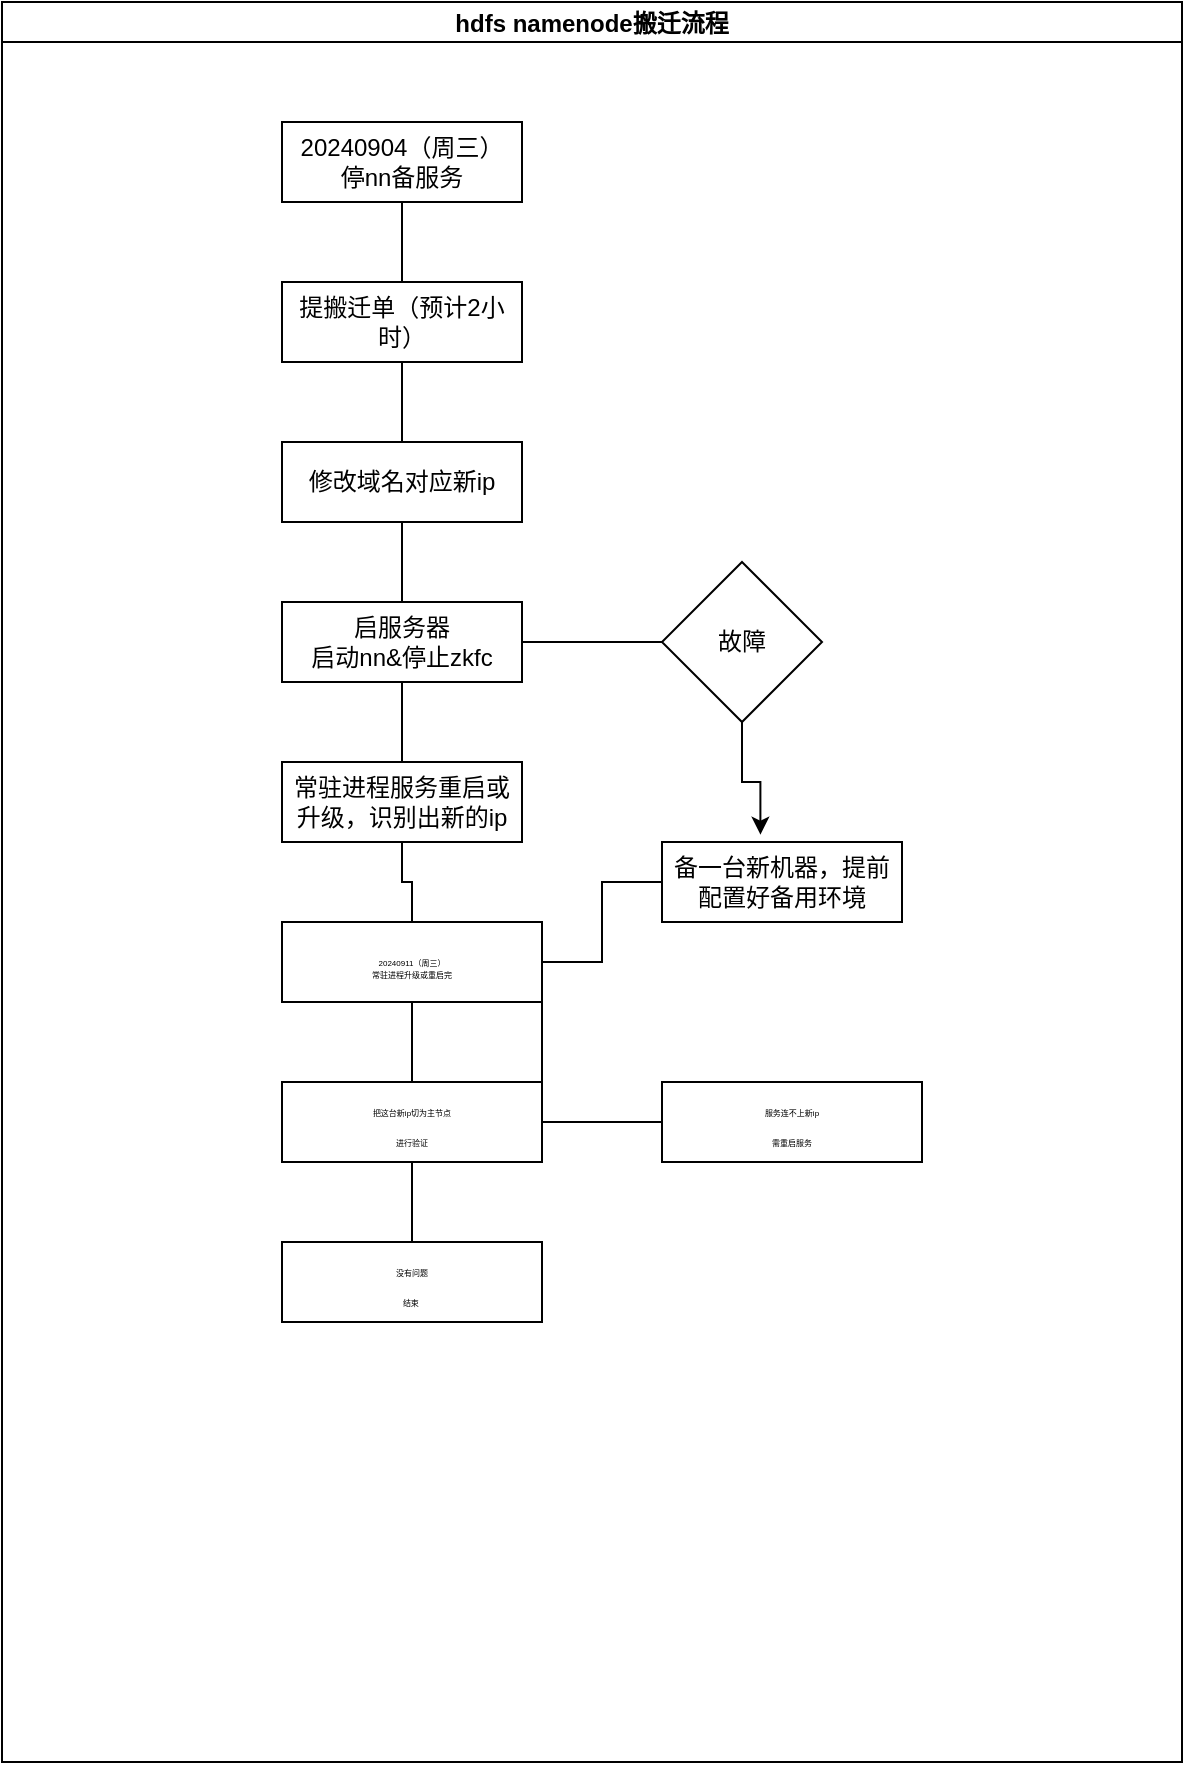 <mxfile version="24.7.7">
  <diagram name="第 1 页" id="5hjtM-KKAS6m_pNxVX6e">
    <mxGraphModel dx="1195" dy="637" grid="1" gridSize="10" guides="1" tooltips="1" connect="1" arrows="1" fold="1" page="1" pageScale="1" pageWidth="827" pageHeight="1169" math="0" shadow="0">
      <root>
        <mxCell id="0" />
        <mxCell id="1" parent="0" />
        <mxCell id="97-3pu6afCx0JbpD4qz9-20" value="hdfs namenode搬迁流程" style="swimlane;startSize=20;horizontal=1;containerType=tree;" vertex="1" parent="1">
          <mxGeometry x="220" y="90" width="590" height="880" as="geometry" />
        </mxCell>
        <mxCell id="97-3pu6afCx0JbpD4qz9-21" value="" style="edgeStyle=elbowEdgeStyle;elbow=vertical;sourcePerimeterSpacing=0;targetPerimeterSpacing=0;startArrow=none;endArrow=none;rounded=0;curved=0;strokeColor=default;" edge="1" parent="97-3pu6afCx0JbpD4qz9-20" source="97-3pu6afCx0JbpD4qz9-22" target="97-3pu6afCx0JbpD4qz9-30">
          <mxGeometry relative="1" as="geometry" />
        </mxCell>
        <mxCell id="97-3pu6afCx0JbpD4qz9-22" value="20240904（周三）&lt;div&gt;停nn备服务&lt;/div&gt;" style="whiteSpace=wrap;html=1;treeFolding=1;treeMoving=1;newEdgeStyle={&quot;edgeStyle&quot;:&quot;elbowEdgeStyle&quot;,&quot;startArrow&quot;:&quot;none&quot;,&quot;endArrow&quot;:&quot;none&quot;};" vertex="1" parent="97-3pu6afCx0JbpD4qz9-20">
          <mxGeometry x="140" y="60" width="120" height="40" as="geometry" />
        </mxCell>
        <mxCell id="97-3pu6afCx0JbpD4qz9-23" value="常驻进程服务重启或升级，识别出新的ip" style="whiteSpace=wrap;html=1;treeFolding=1;treeMoving=1;newEdgeStyle={&quot;edgeStyle&quot;:&quot;elbowEdgeStyle&quot;,&quot;startArrow&quot;:&quot;none&quot;,&quot;endArrow&quot;:&quot;none&quot;};" vertex="1" parent="97-3pu6afCx0JbpD4qz9-20">
          <mxGeometry x="140" y="380" width="120" height="40" as="geometry" />
        </mxCell>
        <mxCell id="97-3pu6afCx0JbpD4qz9-26" value="提搬迁单（预计2小时）" style="whiteSpace=wrap;html=1;treeFolding=1;treeMoving=1;newEdgeStyle={&quot;edgeStyle&quot;:&quot;elbowEdgeStyle&quot;,&quot;startArrow&quot;:&quot;none&quot;,&quot;endArrow&quot;:&quot;none&quot;};" vertex="1" parent="97-3pu6afCx0JbpD4qz9-20">
          <mxGeometry x="140" y="220" width="120" height="40" as="geometry" />
        </mxCell>
        <mxCell id="97-3pu6afCx0JbpD4qz9-27" value="" style="edgeStyle=elbowEdgeStyle;elbow=vertical;sourcePerimeterSpacing=0;targetPerimeterSpacing=0;startArrow=none;endArrow=none;rounded=0;curved=0;" edge="1" target="97-3pu6afCx0JbpD4qz9-32" source="97-3pu6afCx0JbpD4qz9-28" parent="97-3pu6afCx0JbpD4qz9-20">
          <mxGeometry relative="1" as="geometry">
            <mxPoint x="360" y="240" as="sourcePoint" />
          </mxGeometry>
        </mxCell>
        <mxCell id="97-3pu6afCx0JbpD4qz9-28" value="修改域名对应新ip" style="whiteSpace=wrap;html=1;treeFolding=1;treeMoving=1;newEdgeStyle={&quot;edgeStyle&quot;:&quot;elbowEdgeStyle&quot;,&quot;startArrow&quot;:&quot;none&quot;,&quot;endArrow&quot;:&quot;none&quot;};" vertex="1" parent="97-3pu6afCx0JbpD4qz9-20">
          <mxGeometry x="140" y="220" width="120" height="40" as="geometry" />
        </mxCell>
        <mxCell id="97-3pu6afCx0JbpD4qz9-29" value="" style="edgeStyle=elbowEdgeStyle;elbow=vertical;sourcePerimeterSpacing=0;targetPerimeterSpacing=0;startArrow=none;endArrow=none;rounded=0;curved=0;strokeColor=default;" edge="1" target="97-3pu6afCx0JbpD4qz9-28" source="97-3pu6afCx0JbpD4qz9-30" parent="97-3pu6afCx0JbpD4qz9-20">
          <mxGeometry relative="1" as="geometry">
            <mxPoint x="360" y="160" as="sourcePoint" />
          </mxGeometry>
        </mxCell>
        <mxCell id="97-3pu6afCx0JbpD4qz9-30" value="提搬迁单（预计2小时）" style="whiteSpace=wrap;html=1;treeFolding=1;treeMoving=1;newEdgeStyle={&quot;edgeStyle&quot;:&quot;elbowEdgeStyle&quot;,&quot;startArrow&quot;:&quot;none&quot;,&quot;endArrow&quot;:&quot;none&quot;};" vertex="1" parent="97-3pu6afCx0JbpD4qz9-20">
          <mxGeometry x="140" y="140" width="120" height="40" as="geometry" />
        </mxCell>
        <mxCell id="97-3pu6afCx0JbpD4qz9-31" value="" style="edgeStyle=elbowEdgeStyle;elbow=vertical;sourcePerimeterSpacing=0;targetPerimeterSpacing=0;startArrow=none;endArrow=none;rounded=0;curved=0;" edge="1" target="97-3pu6afCx0JbpD4qz9-23" source="97-3pu6afCx0JbpD4qz9-32" parent="97-3pu6afCx0JbpD4qz9-20">
          <mxGeometry relative="1" as="geometry">
            <mxPoint x="360" y="320" as="sourcePoint" />
          </mxGeometry>
        </mxCell>
        <mxCell id="97-3pu6afCx0JbpD4qz9-36" style="edgeStyle=elbowEdgeStyle;rounded=0;orthogonalLoop=1;jettySize=auto;html=1;startArrow=none;endArrow=none;entryX=0;entryY=0.5;entryDx=0;entryDy=0;" edge="1" parent="97-3pu6afCx0JbpD4qz9-20" source="97-3pu6afCx0JbpD4qz9-32" target="97-3pu6afCx0JbpD4qz9-33">
          <mxGeometry relative="1" as="geometry" />
        </mxCell>
        <mxCell id="97-3pu6afCx0JbpD4qz9-32" value="&lt;div&gt;启服务器&lt;/div&gt;启动nn&amp;amp;停止zkfc" style="whiteSpace=wrap;html=1;treeFolding=1;treeMoving=1;newEdgeStyle={&quot;edgeStyle&quot;:&quot;elbowEdgeStyle&quot;,&quot;startArrow&quot;:&quot;none&quot;,&quot;endArrow&quot;:&quot;none&quot;};" vertex="1" parent="97-3pu6afCx0JbpD4qz9-20">
          <mxGeometry x="140" y="300" width="120" height="40" as="geometry" />
        </mxCell>
        <mxCell id="97-3pu6afCx0JbpD4qz9-33" value="故障" style="rhombus;whiteSpace=wrap;html=1;" vertex="1" parent="97-3pu6afCx0JbpD4qz9-20">
          <mxGeometry x="330" y="280" width="80" height="80" as="geometry" />
        </mxCell>
        <mxCell id="97-3pu6afCx0JbpD4qz9-49" style="edgeStyle=elbowEdgeStyle;rounded=0;orthogonalLoop=1;jettySize=auto;html=1;startArrow=none;endArrow=none;entryX=1;entryY=0.5;entryDx=0;entryDy=0;" edge="1" parent="97-3pu6afCx0JbpD4qz9-20" source="97-3pu6afCx0JbpD4qz9-37" target="97-3pu6afCx0JbpD4qz9-44">
          <mxGeometry relative="1" as="geometry" />
        </mxCell>
        <mxCell id="97-3pu6afCx0JbpD4qz9-37" value="备一台新机器，提前配置好备用环境" style="whiteSpace=wrap;html=1;treeFolding=1;treeMoving=1;newEdgeStyle={&quot;edgeStyle&quot;:&quot;elbowEdgeStyle&quot;,&quot;startArrow&quot;:&quot;none&quot;,&quot;endArrow&quot;:&quot;none&quot;};" vertex="1" parent="97-3pu6afCx0JbpD4qz9-20">
          <mxGeometry x="330" y="420" width="120" height="40" as="geometry" />
        </mxCell>
        <mxCell id="97-3pu6afCx0JbpD4qz9-43" value="" style="edgeStyle=elbowEdgeStyle;elbow=vertical;sourcePerimeterSpacing=0;targetPerimeterSpacing=0;startArrow=none;endArrow=none;rounded=0;curved=0;" edge="1" target="97-3pu6afCx0JbpD4qz9-44" source="97-3pu6afCx0JbpD4qz9-23" parent="97-3pu6afCx0JbpD4qz9-20">
          <mxGeometry relative="1" as="geometry">
            <mxPoint x="360" y="410" as="sourcePoint" />
          </mxGeometry>
        </mxCell>
        <mxCell id="97-3pu6afCx0JbpD4qz9-44" value="&lt;span style=&quot;font-size: 4px;&quot;&gt;20240911（周三）&lt;/span&gt;&lt;br style=&quot;font-size: 4px;&quot;&gt;&lt;div style=&quot;font-size: 4px;&quot;&gt;&lt;span style=&quot;background-color: initial;&quot;&gt;常驻进程&lt;/span&gt;升级或重启完&lt;/div&gt;" style="whiteSpace=wrap;html=1;treeFolding=1;treeMoving=1;newEdgeStyle={&quot;edgeStyle&quot;:&quot;elbowEdgeStyle&quot;,&quot;startArrow&quot;:&quot;none&quot;,&quot;endArrow&quot;:&quot;none&quot;};" vertex="1" parent="97-3pu6afCx0JbpD4qz9-20">
          <mxGeometry x="140" y="460" width="130" height="40" as="geometry" />
        </mxCell>
        <mxCell id="97-3pu6afCx0JbpD4qz9-51" value="" style="edgeStyle=elbowEdgeStyle;elbow=vertical;sourcePerimeterSpacing=0;targetPerimeterSpacing=0;startArrow=none;endArrow=none;rounded=0;curved=0;" edge="1" target="97-3pu6afCx0JbpD4qz9-52" source="97-3pu6afCx0JbpD4qz9-44" parent="97-3pu6afCx0JbpD4qz9-20">
          <mxGeometry relative="1" as="geometry">
            <mxPoint x="360" y="490" as="sourcePoint" />
          </mxGeometry>
        </mxCell>
        <mxCell id="97-3pu6afCx0JbpD4qz9-52" value="&lt;span style=&quot;font-size: 4px;&quot;&gt;把这台新ip切为主节点&lt;/span&gt;&lt;div&gt;&lt;span style=&quot;font-size: 4px;&quot;&gt;进行验证&lt;/span&gt;&lt;/div&gt;" style="whiteSpace=wrap;html=1;treeFolding=1;treeMoving=1;newEdgeStyle={&quot;edgeStyle&quot;:&quot;elbowEdgeStyle&quot;,&quot;startArrow&quot;:&quot;none&quot;,&quot;endArrow&quot;:&quot;none&quot;};" vertex="1" parent="97-3pu6afCx0JbpD4qz9-20">
          <mxGeometry x="140" y="540" width="130" height="40" as="geometry" />
        </mxCell>
        <mxCell id="97-3pu6afCx0JbpD4qz9-53" value="" style="edgeStyle=elbowEdgeStyle;elbow=vertical;sourcePerimeterSpacing=0;targetPerimeterSpacing=0;startArrow=none;endArrow=none;rounded=0;curved=0;" edge="1" target="97-3pu6afCx0JbpD4qz9-54" source="97-3pu6afCx0JbpD4qz9-52" parent="97-3pu6afCx0JbpD4qz9-20">
          <mxGeometry relative="1" as="geometry">
            <mxPoint x="365" y="570" as="sourcePoint" />
          </mxGeometry>
        </mxCell>
        <mxCell id="97-3pu6afCx0JbpD4qz9-54" value="&lt;span style=&quot;font-size: 4px;&quot;&gt;没有问题&lt;/span&gt;&lt;div&gt;&lt;span style=&quot;font-size: 4px;&quot;&gt;结束&amp;nbsp;&lt;/span&gt;&lt;/div&gt;" style="whiteSpace=wrap;html=1;treeFolding=1;treeMoving=1;newEdgeStyle={&quot;edgeStyle&quot;:&quot;elbowEdgeStyle&quot;,&quot;startArrow&quot;:&quot;none&quot;,&quot;endArrow&quot;:&quot;none&quot;};" vertex="1" parent="97-3pu6afCx0JbpD4qz9-20">
          <mxGeometry x="140" y="620" width="130" height="40" as="geometry" />
        </mxCell>
        <mxCell id="97-3pu6afCx0JbpD4qz9-55" style="edgeStyle=orthogonalEdgeStyle;rounded=0;orthogonalLoop=1;jettySize=auto;html=1;exitX=0.5;exitY=1;exitDx=0;exitDy=0;entryX=0.41;entryY=-0.092;entryDx=0;entryDy=0;entryPerimeter=0;" edge="1" parent="97-3pu6afCx0JbpD4qz9-20" source="97-3pu6afCx0JbpD4qz9-33" target="97-3pu6afCx0JbpD4qz9-37">
          <mxGeometry relative="1" as="geometry" />
        </mxCell>
        <mxCell id="97-3pu6afCx0JbpD4qz9-61" value="" style="edgeStyle=elbowEdgeStyle;elbow=vertical;sourcePerimeterSpacing=0;targetPerimeterSpacing=0;startArrow=none;endArrow=none;rounded=0;curved=0;" edge="1" target="97-3pu6afCx0JbpD4qz9-62" source="97-3pu6afCx0JbpD4qz9-44" parent="97-3pu6afCx0JbpD4qz9-20">
          <mxGeometry relative="1" as="geometry">
            <mxPoint x="395" y="580" as="sourcePoint" />
            <Array as="points">
              <mxPoint x="270" y="560" />
            </Array>
          </mxGeometry>
        </mxCell>
        <mxCell id="97-3pu6afCx0JbpD4qz9-62" value="&lt;span style=&quot;font-size: 4px;&quot;&gt;服务连不上新ip&lt;/span&gt;&lt;div&gt;&lt;span style=&quot;font-size: 4px;&quot;&gt;需重启服务&lt;/span&gt;&lt;/div&gt;" style="whiteSpace=wrap;html=1;treeFolding=1;treeMoving=1;newEdgeStyle={&quot;edgeStyle&quot;:&quot;elbowEdgeStyle&quot;,&quot;startArrow&quot;:&quot;none&quot;,&quot;endArrow&quot;:&quot;none&quot;};" vertex="1" parent="97-3pu6afCx0JbpD4qz9-20">
          <mxGeometry x="330" y="540" width="130" height="40" as="geometry" />
        </mxCell>
      </root>
    </mxGraphModel>
  </diagram>
</mxfile>
